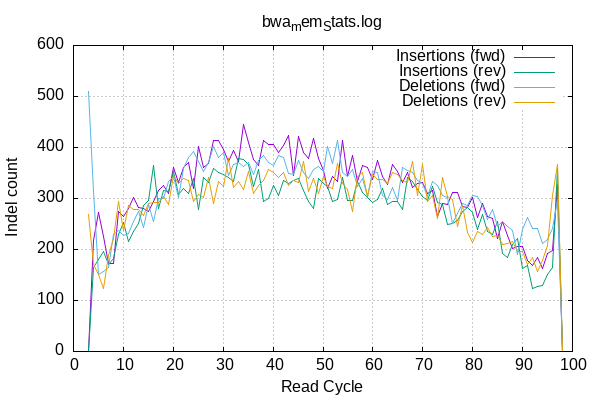 
        set terminal png size 600,400 truecolor
        set output "bwa_mem_Stats/bwa_mem_Stats-indel-cycles.png"
        set grid xtics ytics y2tics back lc rgb "#cccccc"
        set style line 1 linetype 1  linecolor rgb "red"
        set style line 2 linetype 2  linecolor rgb "black"
        set style line 3 linetype 3  linecolor rgb "green"
        set style line 4 linetype 4  linecolor rgb "blue"
        set style increment user
        set ylabel "Indel count"
        set xlabel "Read Cycle"
        set title "bwa_mem_Stats.log"
    plot '-' w l ti 'Insertions (fwd)', '' w l ti 'Insertions (rev)', '' w l ti 'Deletions (fwd)', '' w l ti 'Deletions (rev)'
3	0
4	218
5	272
6	226
7	172
8	173
9	274
10	265
11	280
12	301
13	282
14	281
15	274
16	294
17	315
18	325
19	310
20	361
21	332
22	360
23	371
24	320
25	401
26	360
27	369
28	413
29	414
30	397
31	373
32	394
33	372
34	445
35	409
36	376
37	364
38	414
39	405
40	405
41	391
42	403
43	424
44	346
45	421
46	390
47	379
48	417
49	378
50	355
51	319
52	344
53	333
54	414
55	344
56	385
57	333
58	364
59	361
60	337
61	375
62	343
63	328
64	367
65	352
66	332
67	350
68	321
69	329
70	331
71	309
72	315
73	264
74	291
75	289
76	312
77	312
78	285
79	282
80	301
81	262
82	291
83	265
84	260
85	222
86	255
87	227
88	201
89	206
90	206
91	179
92	169
93	184
94	163
95	192
96	199
97	328
98	0
end
3	0
4	165
5	180
6	197
7	171
8	183
9	229
10	252
11	216
12	236
13	250
14	286
15	297
16	365
17	281
18	315
19	313
20	352
21	308
22	319
23	309
24	340
25	279
26	341
27	332
28	359
29	350
30	347
31	342
32	333
33	378
34	377
35	367
36	323
37	357
38	295
39	300
40	326
41	305
42	335
43	329
44	335
45	340
46	315
47	294
48	281
49	339
50	330
51	323
52	295
53	299
54	341
55	296
56	297
57	334
58	311
59	301
60	293
61	298
62	319
63	289
64	295
65	294
66	278
67	341
68	333
69	318
70	303
71	296
72	324
73	292
74	289
75	249
76	251
77	256
78	275
79	283
80	272
81	239
82	269
83	235
84	230
85	254
86	192
87	185
88	210
89	221
90	163
91	169
92	123
93	128
94	129
95	151
96	164
97	358
98	0
end
3	509
4	313
5	150
6	156
7	164
8	230
9	238
10	228
11	232
12	255
13	275
14	243
15	288
16	255
17	300
18	300
19	333
20	343
21	302
22	358
23	380
24	393
25	373
26	353
27	370
28	402
29	381
30	390
31	345
32	366
33	371
34	362
35	370
36	347
37	374
38	384
39	370
40	365
41	384
42	380
43	349
44	347
45	374
46	351
47	339
48	356
49	363
50	352
51	401
52	368
53	414
54	351
55	344
56	356
57	323
58	339
59	303
60	353
61	351
62	305
63	299
64	321
65	297
66	360
67	354
68	350
69	336
70	330
71	304
72	333
73	325
74	305
75	302
76	250
77	270
78	290
79	286
80	306
81	303
82	286
83	258
84	278
85	245
86	254
87	246
88	238
89	190
90	239
91	263
92	242
93	242
94	212
95	220
96	242
97	296
98	1
end
3	268
4	170
5	151
6	123
7	189
8	221
9	295
10	237
11	286
12	278
13	278
14	266
15	291
16	292
17	292
18	303
19	288
20	346
21	330
22	340
23	336
24	294
25	308
26	301
27	341
28	291
29	334
30	324
31	378
32	321
33	334
34	317
35	352
36	309
37	326
38	335
39	357
40	351
41	342
42	350
43	326
44	336
45	332
46	372
47	313
48	339
49	310
50	344
51	324
52	319
53	369
54	329
55	318
56	275
57	344
58	350
59	304
60	348
61	337
62	337
63	329
64	350
65	348
66	336
67	331
68	373
69	305
70	366
71	294
72	306
73	260
74	342
75	303
76	298
77	246
78	286
79	233
80	213
81	236
82	230
83	244
84	226
85	227
86	209
87	211
88	216
89	196
90	196
91	171
92	185
93	156
94	178
95	208
96	306
97	366
98	0
end
